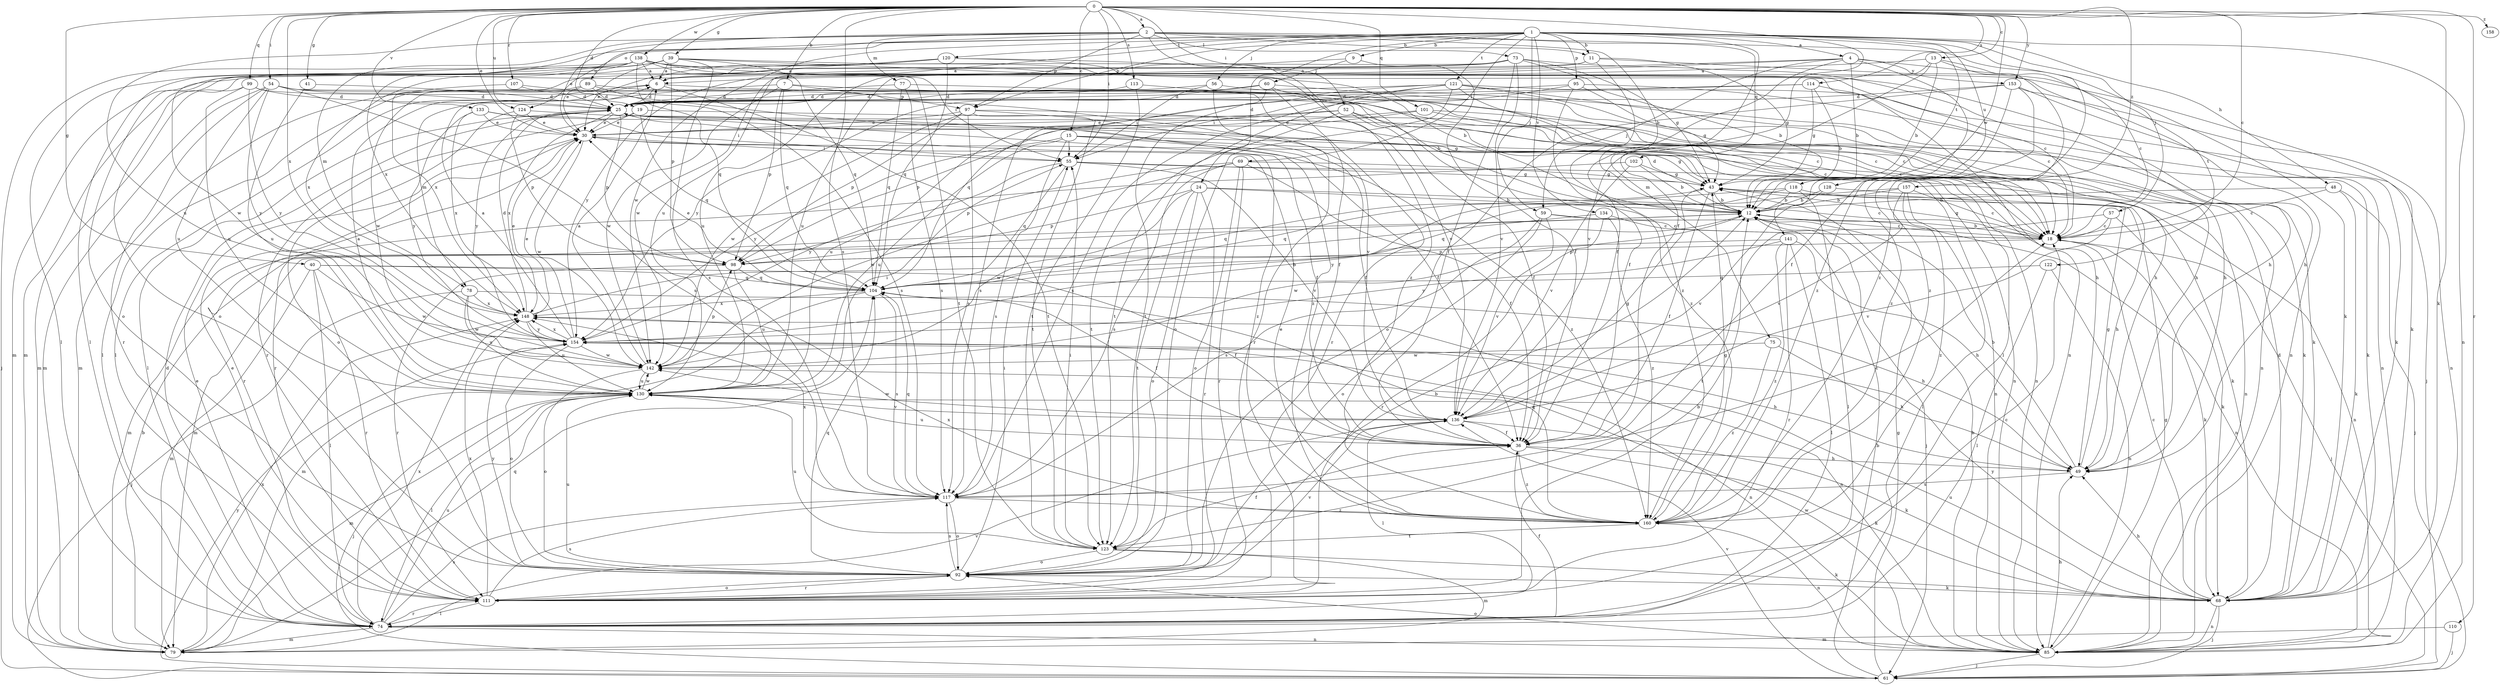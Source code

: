 strict digraph  {
0;
1;
2;
4;
6;
7;
9;
11;
12;
13;
15;
18;
19;
24;
25;
30;
36;
39;
40;
41;
43;
48;
49;
52;
54;
55;
56;
57;
59;
60;
61;
68;
69;
73;
74;
75;
77;
78;
79;
85;
89;
92;
95;
97;
98;
99;
101;
102;
104;
107;
110;
111;
113;
114;
117;
118;
120;
121;
122;
123;
124;
128;
130;
133;
134;
136;
138;
141;
142;
148;
153;
154;
157;
158;
160;
0 -> 2  [label=a];
0 -> 7  [label=b];
0 -> 13  [label=c];
0 -> 15  [label=c];
0 -> 18  [label=c];
0 -> 19  [label=d];
0 -> 30  [label=e];
0 -> 36  [label=f];
0 -> 39  [label=g];
0 -> 40  [label=g];
0 -> 41  [label=g];
0 -> 52  [label=i];
0 -> 54  [label=i];
0 -> 55  [label=i];
0 -> 68  [label=k];
0 -> 99  [label=q];
0 -> 101  [label=q];
0 -> 107  [label=r];
0 -> 110  [label=r];
0 -> 113  [label=s];
0 -> 114  [label=s];
0 -> 117  [label=s];
0 -> 124  [label=u];
0 -> 133  [label=v];
0 -> 138  [label=w];
0 -> 141  [label=w];
0 -> 148  [label=x];
0 -> 153  [label=y];
0 -> 157  [label=z];
0 -> 158  [label=z];
1 -> 4  [label=a];
1 -> 9  [label=b];
1 -> 11  [label=b];
1 -> 24  [label=d];
1 -> 48  [label=h];
1 -> 56  [label=j];
1 -> 57  [label=j];
1 -> 59  [label=j];
1 -> 69  [label=l];
1 -> 75  [label=m];
1 -> 85  [label=n];
1 -> 95  [label=p];
1 -> 97  [label=p];
1 -> 118  [label=t];
1 -> 120  [label=t];
1 -> 121  [label=t];
1 -> 124  [label=u];
1 -> 128  [label=u];
1 -> 130  [label=u];
1 -> 134  [label=v];
1 -> 142  [label=w];
1 -> 148  [label=x];
1 -> 160  [label=z];
2 -> 11  [label=b];
2 -> 12  [label=b];
2 -> 30  [label=e];
2 -> 68  [label=k];
2 -> 73  [label=l];
2 -> 77  [label=m];
2 -> 78  [label=m];
2 -> 89  [label=o];
2 -> 97  [label=p];
2 -> 102  [label=q];
2 -> 130  [label=u];
2 -> 160  [label=z];
4 -> 12  [label=b];
4 -> 36  [label=f];
4 -> 59  [label=j];
4 -> 122  [label=t];
4 -> 142  [label=w];
4 -> 153  [label=y];
4 -> 154  [label=y];
4 -> 160  [label=z];
6 -> 25  [label=d];
6 -> 49  [label=h];
6 -> 74  [label=l];
6 -> 123  [label=t];
7 -> 18  [label=c];
7 -> 78  [label=m];
7 -> 97  [label=p];
7 -> 98  [label=p];
7 -> 104  [label=q];
7 -> 142  [label=w];
9 -> 36  [label=f];
9 -> 60  [label=j];
9 -> 130  [label=u];
11 -> 6  [label=a];
11 -> 43  [label=g];
11 -> 85  [label=n];
11 -> 148  [label=x];
11 -> 160  [label=z];
12 -> 18  [label=c];
12 -> 25  [label=d];
12 -> 61  [label=j];
12 -> 79  [label=m];
12 -> 142  [label=w];
13 -> 6  [label=a];
13 -> 12  [label=b];
13 -> 18  [label=c];
13 -> 130  [label=u];
13 -> 136  [label=v];
13 -> 160  [label=z];
15 -> 43  [label=g];
15 -> 55  [label=i];
15 -> 85  [label=n];
15 -> 117  [label=s];
15 -> 130  [label=u];
15 -> 154  [label=y];
15 -> 160  [label=z];
18 -> 12  [label=b];
18 -> 43  [label=g];
18 -> 61  [label=j];
18 -> 68  [label=k];
18 -> 98  [label=p];
19 -> 30  [label=e];
19 -> 68  [label=k];
19 -> 104  [label=q];
19 -> 111  [label=r];
24 -> 12  [label=b];
24 -> 18  [label=c];
24 -> 92  [label=o];
24 -> 98  [label=p];
24 -> 111  [label=r];
24 -> 123  [label=t];
24 -> 142  [label=w];
25 -> 30  [label=e];
25 -> 36  [label=f];
25 -> 74  [label=l];
25 -> 98  [label=p];
25 -> 148  [label=x];
25 -> 154  [label=y];
25 -> 160  [label=z];
30 -> 55  [label=i];
30 -> 85  [label=n];
30 -> 111  [label=r];
30 -> 142  [label=w];
36 -> 49  [label=h];
36 -> 68  [label=k];
36 -> 130  [label=u];
36 -> 160  [label=z];
39 -> 6  [label=a];
39 -> 18  [label=c];
39 -> 30  [label=e];
39 -> 74  [label=l];
39 -> 92  [label=o];
39 -> 98  [label=p];
39 -> 104  [label=q];
39 -> 117  [label=s];
39 -> 136  [label=v];
40 -> 36  [label=f];
40 -> 74  [label=l];
40 -> 79  [label=m];
40 -> 104  [label=q];
40 -> 111  [label=r];
40 -> 142  [label=w];
41 -> 25  [label=d];
41 -> 130  [label=u];
43 -> 12  [label=b];
43 -> 36  [label=f];
43 -> 104  [label=q];
48 -> 12  [label=b];
48 -> 18  [label=c];
48 -> 61  [label=j];
48 -> 68  [label=k];
49 -> 12  [label=b];
49 -> 43  [label=g];
49 -> 117  [label=s];
52 -> 18  [label=c];
52 -> 30  [label=e];
52 -> 36  [label=f];
52 -> 85  [label=n];
52 -> 123  [label=t];
52 -> 130  [label=u];
54 -> 12  [label=b];
54 -> 18  [label=c];
54 -> 25  [label=d];
54 -> 79  [label=m];
54 -> 111  [label=r];
54 -> 117  [label=s];
54 -> 130  [label=u];
54 -> 154  [label=y];
55 -> 43  [label=g];
55 -> 68  [label=k];
55 -> 104  [label=q];
55 -> 136  [label=v];
55 -> 154  [label=y];
56 -> 25  [label=d];
56 -> 55  [label=i];
56 -> 68  [label=k];
56 -> 111  [label=r];
57 -> 18  [label=c];
57 -> 68  [label=k];
57 -> 123  [label=t];
57 -> 136  [label=v];
59 -> 18  [label=c];
59 -> 85  [label=n];
59 -> 92  [label=o];
59 -> 117  [label=s];
59 -> 136  [label=v];
60 -> 25  [label=d];
60 -> 49  [label=h];
60 -> 111  [label=r];
60 -> 123  [label=t];
60 -> 154  [label=y];
60 -> 160  [label=z];
61 -> 12  [label=b];
61 -> 43  [label=g];
61 -> 136  [label=v];
61 -> 154  [label=y];
68 -> 18  [label=c];
68 -> 25  [label=d];
68 -> 49  [label=h];
68 -> 61  [label=j];
68 -> 85  [label=n];
68 -> 130  [label=u];
68 -> 154  [label=y];
69 -> 36  [label=f];
69 -> 43  [label=g];
69 -> 92  [label=o];
69 -> 98  [label=p];
69 -> 111  [label=r];
69 -> 117  [label=s];
69 -> 142  [label=w];
73 -> 6  [label=a];
73 -> 12  [label=b];
73 -> 36  [label=f];
73 -> 43  [label=g];
73 -> 49  [label=h];
73 -> 79  [label=m];
73 -> 92  [label=o];
73 -> 136  [label=v];
74 -> 25  [label=d];
74 -> 30  [label=e];
74 -> 36  [label=f];
74 -> 79  [label=m];
74 -> 85  [label=n];
74 -> 111  [label=r];
74 -> 117  [label=s];
74 -> 130  [label=u];
74 -> 148  [label=x];
75 -> 49  [label=h];
75 -> 142  [label=w];
75 -> 160  [label=z];
77 -> 25  [label=d];
77 -> 49  [label=h];
77 -> 104  [label=q];
77 -> 117  [label=s];
78 -> 49  [label=h];
78 -> 61  [label=j];
78 -> 130  [label=u];
78 -> 142  [label=w];
78 -> 148  [label=x];
79 -> 12  [label=b];
79 -> 104  [label=q];
79 -> 136  [label=v];
79 -> 148  [label=x];
85 -> 12  [label=b];
85 -> 43  [label=g];
85 -> 49  [label=h];
85 -> 61  [label=j];
85 -> 92  [label=o];
85 -> 142  [label=w];
89 -> 18  [label=c];
89 -> 25  [label=d];
89 -> 74  [label=l];
89 -> 117  [label=s];
89 -> 142  [label=w];
92 -> 12  [label=b];
92 -> 55  [label=i];
92 -> 68  [label=k];
92 -> 104  [label=q];
92 -> 111  [label=r];
92 -> 117  [label=s];
92 -> 130  [label=u];
92 -> 136  [label=v];
92 -> 154  [label=y];
95 -> 25  [label=d];
95 -> 36  [label=f];
95 -> 43  [label=g];
95 -> 85  [label=n];
95 -> 117  [label=s];
97 -> 30  [label=e];
97 -> 36  [label=f];
97 -> 85  [label=n];
97 -> 98  [label=p];
97 -> 117  [label=s];
97 -> 123  [label=t];
97 -> 142  [label=w];
98 -> 104  [label=q];
98 -> 111  [label=r];
98 -> 130  [label=u];
99 -> 25  [label=d];
99 -> 79  [label=m];
99 -> 130  [label=u];
99 -> 154  [label=y];
99 -> 160  [label=z];
101 -> 18  [label=c];
101 -> 30  [label=e];
101 -> 68  [label=k];
101 -> 98  [label=p];
102 -> 12  [label=b];
102 -> 43  [label=g];
102 -> 111  [label=r];
102 -> 136  [label=v];
104 -> 30  [label=e];
104 -> 36  [label=f];
104 -> 79  [label=m];
104 -> 117  [label=s];
104 -> 148  [label=x];
107 -> 25  [label=d];
107 -> 79  [label=m];
107 -> 136  [label=v];
110 -> 61  [label=j];
110 -> 79  [label=m];
111 -> 12  [label=b];
111 -> 18  [label=c];
111 -> 30  [label=e];
111 -> 74  [label=l];
111 -> 92  [label=o];
111 -> 117  [label=s];
111 -> 148  [label=x];
113 -> 25  [label=d];
113 -> 36  [label=f];
113 -> 123  [label=t];
114 -> 12  [label=b];
114 -> 18  [label=c];
114 -> 25  [label=d];
114 -> 43  [label=g];
114 -> 104  [label=q];
117 -> 18  [label=c];
117 -> 92  [label=o];
117 -> 104  [label=q];
117 -> 148  [label=x];
117 -> 160  [label=z];
118 -> 12  [label=b];
118 -> 49  [label=h];
118 -> 74  [label=l];
118 -> 104  [label=q];
118 -> 154  [label=y];
120 -> 6  [label=a];
120 -> 30  [label=e];
120 -> 49  [label=h];
120 -> 68  [label=k];
120 -> 79  [label=m];
120 -> 104  [label=q];
121 -> 25  [label=d];
121 -> 49  [label=h];
121 -> 55  [label=i];
121 -> 61  [label=j];
121 -> 74  [label=l];
121 -> 85  [label=n];
121 -> 92  [label=o];
121 -> 117  [label=s];
121 -> 123  [label=t];
122 -> 74  [label=l];
122 -> 85  [label=n];
122 -> 104  [label=q];
123 -> 36  [label=f];
123 -> 55  [label=i];
123 -> 68  [label=k];
123 -> 79  [label=m];
123 -> 92  [label=o];
123 -> 130  [label=u];
124 -> 30  [label=e];
124 -> 36  [label=f];
124 -> 92  [label=o];
124 -> 98  [label=p];
128 -> 12  [label=b];
128 -> 85  [label=n];
128 -> 136  [label=v];
130 -> 6  [label=a];
130 -> 55  [label=i];
130 -> 61  [label=j];
130 -> 74  [label=l];
130 -> 79  [label=m];
130 -> 136  [label=v];
130 -> 142  [label=w];
133 -> 30  [label=e];
133 -> 43  [label=g];
133 -> 55  [label=i];
133 -> 148  [label=x];
133 -> 154  [label=y];
134 -> 18  [label=c];
134 -> 79  [label=m];
134 -> 111  [label=r];
134 -> 160  [label=z];
136 -> 36  [label=f];
136 -> 43  [label=g];
136 -> 68  [label=k];
136 -> 74  [label=l];
136 -> 142  [label=w];
138 -> 6  [label=a];
138 -> 12  [label=b];
138 -> 55  [label=i];
138 -> 61  [label=j];
138 -> 74  [label=l];
138 -> 85  [label=n];
138 -> 104  [label=q];
138 -> 123  [label=t];
138 -> 142  [label=w];
138 -> 148  [label=x];
141 -> 49  [label=h];
141 -> 74  [label=l];
141 -> 98  [label=p];
141 -> 111  [label=r];
141 -> 154  [label=y];
141 -> 160  [label=z];
142 -> 6  [label=a];
142 -> 92  [label=o];
142 -> 98  [label=p];
142 -> 130  [label=u];
148 -> 12  [label=b];
148 -> 25  [label=d];
148 -> 30  [label=e];
148 -> 85  [label=n];
148 -> 130  [label=u];
148 -> 154  [label=y];
153 -> 25  [label=d];
153 -> 36  [label=f];
153 -> 68  [label=k];
153 -> 85  [label=n];
153 -> 92  [label=o];
153 -> 160  [label=z];
154 -> 6  [label=a];
154 -> 30  [label=e];
154 -> 49  [label=h];
154 -> 85  [label=n];
154 -> 92  [label=o];
154 -> 142  [label=w];
154 -> 148  [label=x];
157 -> 12  [label=b];
157 -> 18  [label=c];
157 -> 74  [label=l];
157 -> 104  [label=q];
157 -> 136  [label=v];
157 -> 160  [label=z];
160 -> 30  [label=e];
160 -> 43  [label=g];
160 -> 85  [label=n];
160 -> 104  [label=q];
160 -> 123  [label=t];
160 -> 148  [label=x];
}
